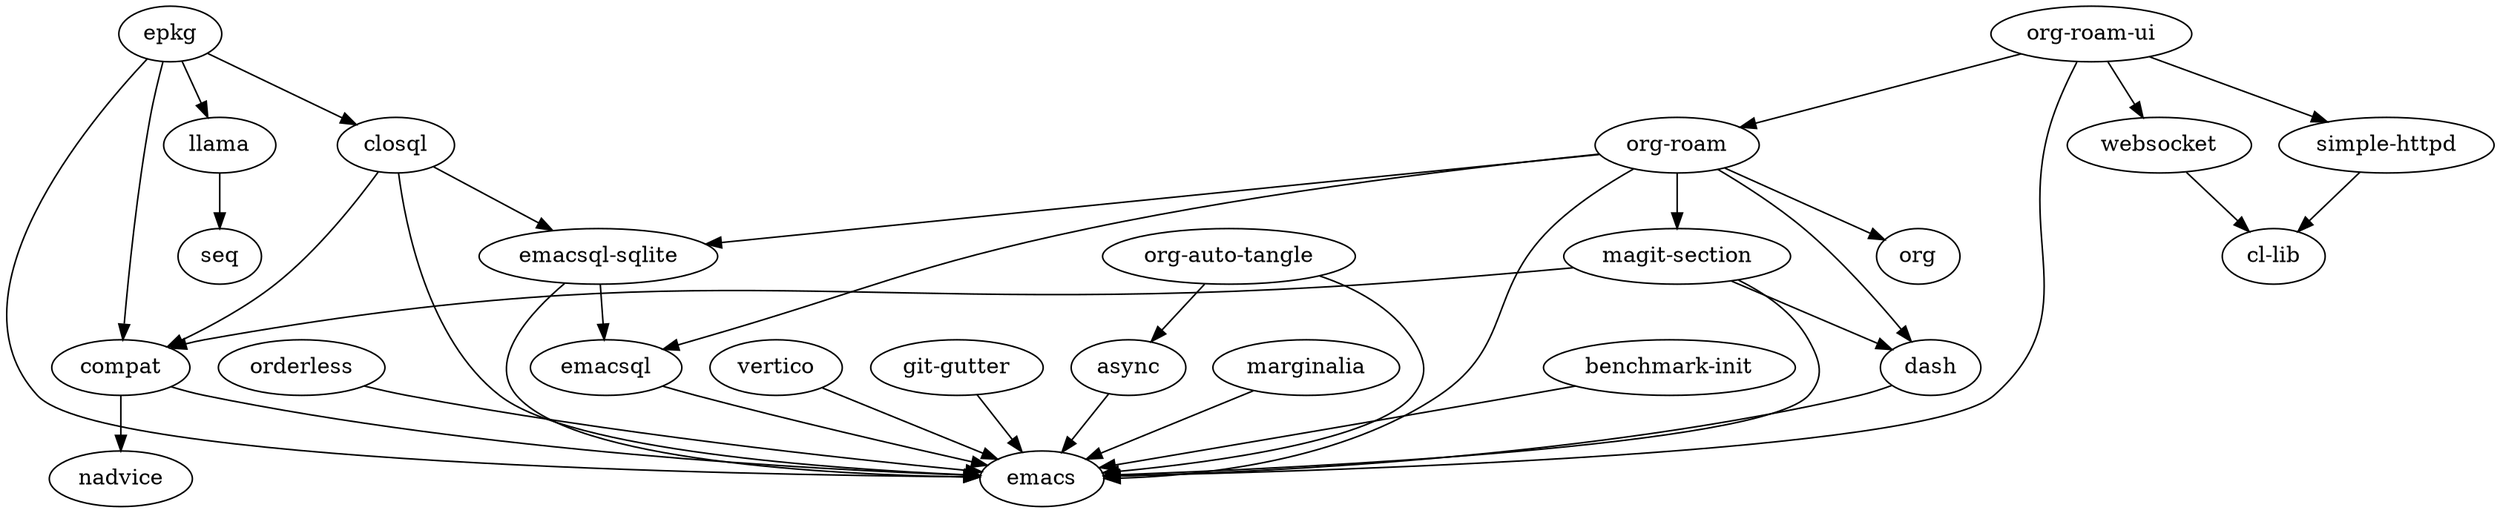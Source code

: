 digraph G {"epkg" -> "emacs";
"epkg" -> "compat";
"epkg" -> "closql";
"epkg" -> "llama";
"emacsql" -> "emacs";
"websocket" -> "cl-lib";
"orderless" -> "emacs";
"org-roam" -> "emacs";
"org-roam" -> "dash";
"org-roam" -> "org";
"org-roam" -> "emacsql";
"org-roam" -> "emacsql-sqlite";
"org-roam" -> "magit-section";
"vertico" -> "emacs";
"magit-section" -> "emacs";
"magit-section" -> "compat";
"magit-section" -> "dash";
"compat" -> "emacs";
"compat" -> "nadvice";
"simple-httpd" -> "cl-lib";
"git-gutter" -> "emacs";
"dash" -> "emacs";
"closql" -> "emacs";
"closql" -> "compat";
"closql" -> "emacsql-sqlite";
"async" -> "emacs";
"marginalia" -> "emacs";
"org-auto-tangle" -> "emacs";
"org-auto-tangle" -> "async";
"org-roam-ui" -> "emacs";
"org-roam-ui" -> "org-roam";
"org-roam-ui" -> "simple-httpd";
"org-roam-ui" -> "websocket";
"emacsql-sqlite" -> "emacs";
"emacsql-sqlite" -> "emacsql";
"benchmark-init" -> "emacs";
"llama" -> "seq";
}